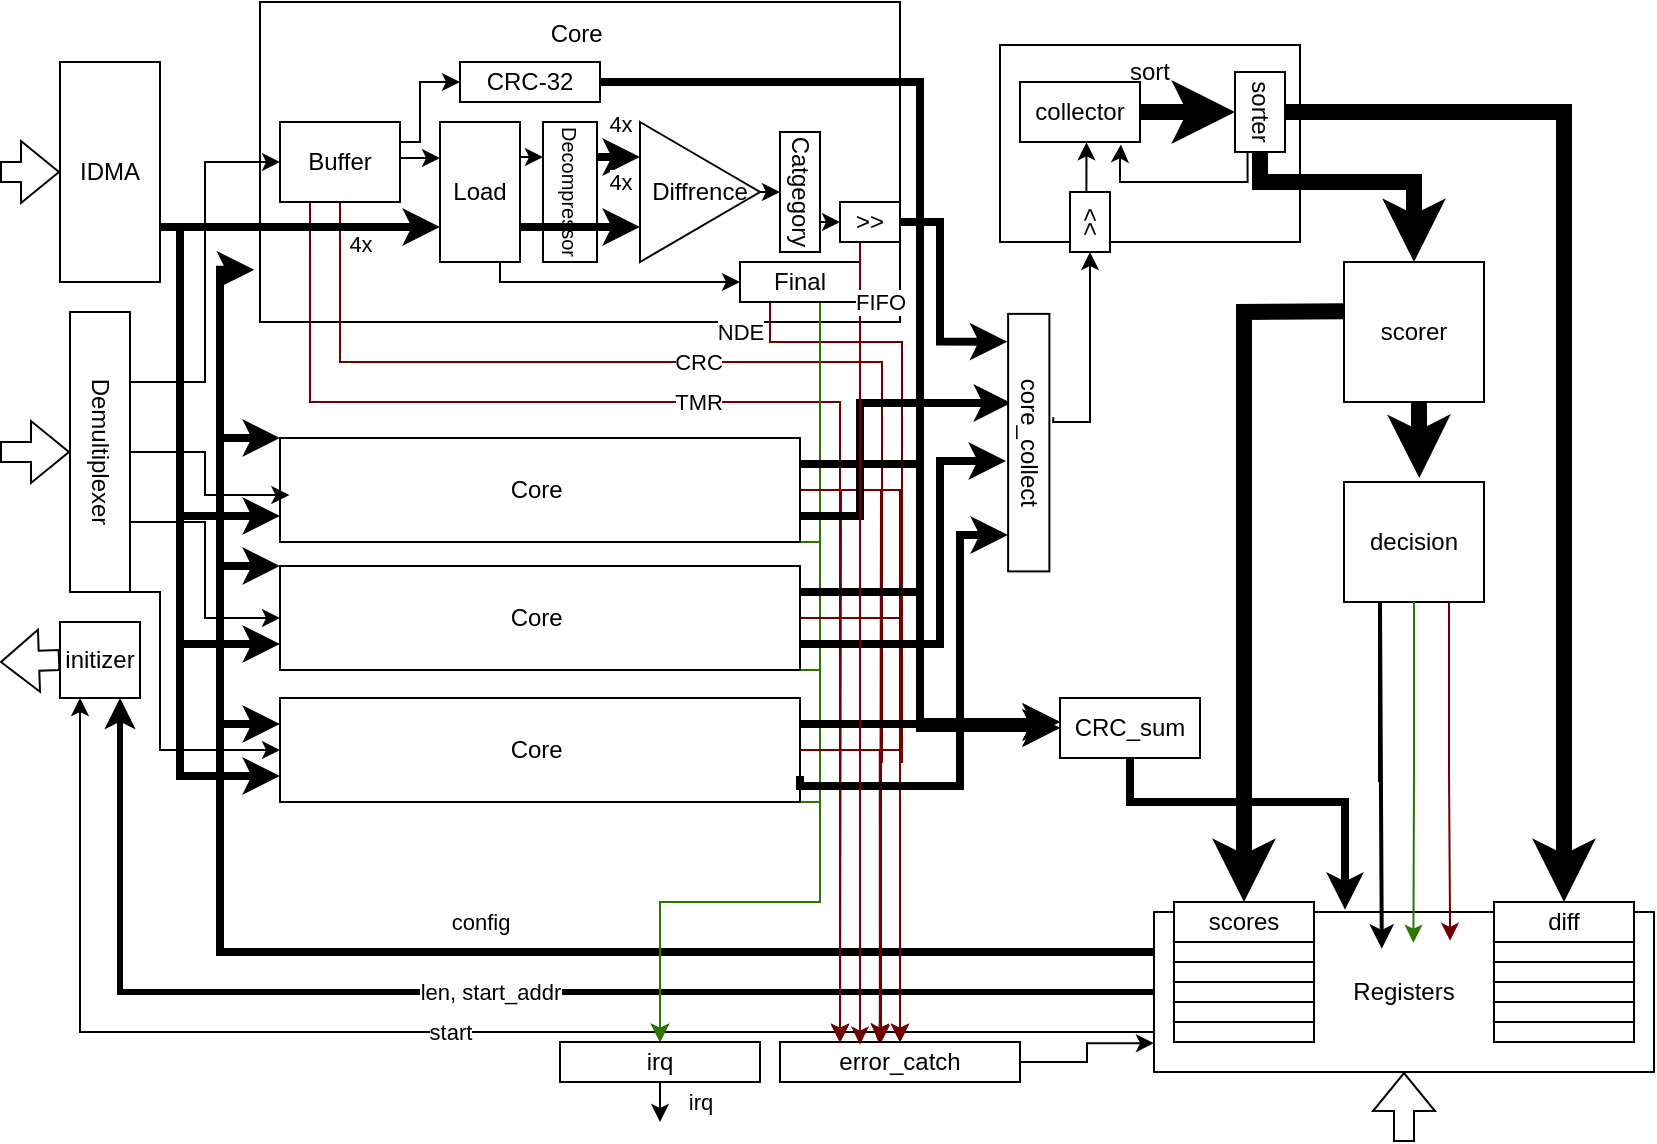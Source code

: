 <mxfile version="23.1.5" type="device">
  <diagram name="Strona-1" id="WXaSy0kc8hUYeSN_kpiZ">
    <mxGraphModel dx="797" dy="532" grid="1" gridSize="10" guides="1" tooltips="1" connect="1" arrows="1" fold="1" page="1" pageScale="1" pageWidth="827" pageHeight="583" math="0" shadow="0">
      <root>
        <mxCell id="0" />
        <mxCell id="1" parent="0" />
        <mxCell id="qXCgFIXHSSezZndKWwVs-121" style="edgeStyle=orthogonalEdgeStyle;rounded=0;orthogonalLoop=1;jettySize=auto;html=1;exitX=1;exitY=0.5;exitDx=0;exitDy=0;entryX=0.421;entryY=0.025;entryDx=0;entryDy=0;entryPerimeter=0;fillColor=#a20025;strokeColor=#6F0000;" edge="1" parent="1" source="qXCgFIXHSSezZndKWwVs-106" target="qXCgFIXHSSezZndKWwVs-91">
          <mxGeometry relative="1" as="geometry" />
        </mxCell>
        <mxCell id="qXCgFIXHSSezZndKWwVs-96" value="len, start_addr" style="edgeStyle=orthogonalEdgeStyle;rounded=0;orthogonalLoop=1;jettySize=auto;html=1;exitX=0;exitY=0.5;exitDx=0;exitDy=0;entryX=0.75;entryY=1;entryDx=0;entryDy=0;strokeWidth=3;" edge="1" parent="1" source="qXCgFIXHSSezZndKWwVs-83" target="qXCgFIXHSSezZndKWwVs-89">
          <mxGeometry x="0.001" relative="1" as="geometry">
            <mxPoint as="offset" />
          </mxGeometry>
        </mxCell>
        <mxCell id="qXCgFIXHSSezZndKWwVs-98" value="start" style="edgeStyle=orthogonalEdgeStyle;rounded=0;orthogonalLoop=1;jettySize=auto;html=1;exitX=0;exitY=0.75;exitDx=0;exitDy=0;entryX=0.25;entryY=1;entryDx=0;entryDy=0;" edge="1" parent="1" source="qXCgFIXHSSezZndKWwVs-83" target="qXCgFIXHSSezZndKWwVs-89">
          <mxGeometry relative="1" as="geometry" />
        </mxCell>
        <mxCell id="qXCgFIXHSSezZndKWwVs-103" style="edgeStyle=orthogonalEdgeStyle;rounded=0;orthogonalLoop=1;jettySize=auto;html=1;exitX=0;exitY=0.25;exitDx=0;exitDy=0;entryX=-0.009;entryY=0.837;entryDx=0;entryDy=0;strokeWidth=4;entryPerimeter=0;" edge="1" parent="1" source="qXCgFIXHSSezZndKWwVs-83" target="qXCgFIXHSSezZndKWwVs-3">
          <mxGeometry relative="1" as="geometry">
            <Array as="points">
              <mxPoint x="110" y="485" />
              <mxPoint x="110" y="144" />
            </Array>
          </mxGeometry>
        </mxCell>
        <mxCell id="qXCgFIXHSSezZndKWwVs-104" value="config" style="edgeLabel;html=1;align=center;verticalAlign=middle;resizable=0;points=[];" vertex="1" connectable="0" parent="qXCgFIXHSSezZndKWwVs-103">
          <mxGeometry x="-0.167" y="-2" relative="1" as="geometry">
            <mxPoint x="6" y="-13" as="offset" />
          </mxGeometry>
        </mxCell>
        <mxCell id="qXCgFIXHSSezZndKWwVs-111" style="edgeStyle=orthogonalEdgeStyle;rounded=0;orthogonalLoop=1;jettySize=auto;html=1;exitX=0;exitY=0.25;exitDx=0;exitDy=0;entryX=0;entryY=0;entryDx=0;entryDy=0;strokeWidth=4;" edge="1" parent="1" source="qXCgFIXHSSezZndKWwVs-83" target="qXCgFIXHSSezZndKWwVs-105">
          <mxGeometry relative="1" as="geometry">
            <Array as="points">
              <mxPoint x="110" y="485" />
              <mxPoint x="110" y="228" />
            </Array>
          </mxGeometry>
        </mxCell>
        <mxCell id="qXCgFIXHSSezZndKWwVs-112" style="edgeStyle=orthogonalEdgeStyle;rounded=0;orthogonalLoop=1;jettySize=auto;html=1;exitX=0;exitY=0.25;exitDx=0;exitDy=0;entryX=0;entryY=0;entryDx=0;entryDy=0;strokeWidth=4;" edge="1" parent="1" source="qXCgFIXHSSezZndKWwVs-83" target="qXCgFIXHSSezZndKWwVs-106">
          <mxGeometry relative="1" as="geometry">
            <Array as="points">
              <mxPoint x="110" y="485" />
              <mxPoint x="110" y="292" />
            </Array>
          </mxGeometry>
        </mxCell>
        <mxCell id="qXCgFIXHSSezZndKWwVs-113" style="edgeStyle=orthogonalEdgeStyle;rounded=0;orthogonalLoop=1;jettySize=auto;html=1;exitX=0;exitY=0.25;exitDx=0;exitDy=0;entryX=0;entryY=0.25;entryDx=0;entryDy=0;strokeWidth=4;" edge="1" parent="1" source="qXCgFIXHSSezZndKWwVs-83" target="qXCgFIXHSSezZndKWwVs-107">
          <mxGeometry relative="1" as="geometry">
            <Array as="points">
              <mxPoint x="110" y="485" />
              <mxPoint x="110" y="371" />
            </Array>
          </mxGeometry>
        </mxCell>
        <mxCell id="qXCgFIXHSSezZndKWwVs-83" value="Registers" style="rounded=0;whiteSpace=wrap;html=1;" vertex="1" parent="1">
          <mxGeometry x="577" y="465" width="250" height="80" as="geometry" />
        </mxCell>
        <mxCell id="qXCgFIXHSSezZndKWwVs-50" value="sort&lt;br&gt;&lt;br&gt;&lt;div&gt;&lt;br&gt;&lt;/div&gt;&lt;div&gt;&lt;br&gt;&lt;/div&gt;&lt;div&gt;&lt;br&gt;&lt;/div&gt;&lt;div&gt;&lt;br&gt;&lt;/div&gt;" style="rounded=0;whiteSpace=wrap;html=1;" vertex="1" parent="1">
          <mxGeometry x="500" y="31.5" width="150" height="98.5" as="geometry" />
        </mxCell>
        <mxCell id="qXCgFIXHSSezZndKWwVs-130" style="edgeStyle=orthogonalEdgeStyle;rounded=0;orthogonalLoop=1;jettySize=auto;html=1;exitX=1;exitY=0.75;exitDx=0;exitDy=0;entryX=0;entryY=0.75;entryDx=0;entryDy=0;strokeWidth=4;" edge="1" parent="1" source="qXCgFIXHSSezZndKWwVs-1" target="qXCgFIXHSSezZndKWwVs-105">
          <mxGeometry relative="1" as="geometry">
            <Array as="points">
              <mxPoint x="90" y="123" />
              <mxPoint x="90" y="267" />
            </Array>
          </mxGeometry>
        </mxCell>
        <mxCell id="qXCgFIXHSSezZndKWwVs-131" style="edgeStyle=orthogonalEdgeStyle;rounded=0;orthogonalLoop=1;jettySize=auto;html=1;exitX=1;exitY=0.75;exitDx=0;exitDy=0;entryX=0;entryY=0.75;entryDx=0;entryDy=0;strokeWidth=4;" edge="1" parent="1" source="qXCgFIXHSSezZndKWwVs-1" target="qXCgFIXHSSezZndKWwVs-106">
          <mxGeometry relative="1" as="geometry">
            <Array as="points">
              <mxPoint x="90" y="123" />
              <mxPoint x="90" y="331" />
            </Array>
          </mxGeometry>
        </mxCell>
        <mxCell id="qXCgFIXHSSezZndKWwVs-133" style="edgeStyle=orthogonalEdgeStyle;rounded=0;orthogonalLoop=1;jettySize=auto;html=1;exitX=1;exitY=0.75;exitDx=0;exitDy=0;entryX=0;entryY=0.75;entryDx=0;entryDy=0;strokeWidth=4;" edge="1" parent="1" source="qXCgFIXHSSezZndKWwVs-1" target="qXCgFIXHSSezZndKWwVs-107">
          <mxGeometry relative="1" as="geometry">
            <Array as="points">
              <mxPoint x="90" y="123" />
              <mxPoint x="90" y="397" />
            </Array>
          </mxGeometry>
        </mxCell>
        <mxCell id="qXCgFIXHSSezZndKWwVs-1" value="IDMA" style="rounded=0;whiteSpace=wrap;html=1;" vertex="1" parent="1">
          <mxGeometry x="30" y="40" width="50" height="110" as="geometry" />
        </mxCell>
        <mxCell id="qXCgFIXHSSezZndKWwVs-2" value="" style="shape=flexArrow;endArrow=classic;html=1;rounded=0;entryX=0;entryY=0.5;entryDx=0;entryDy=0;" edge="1" parent="1" target="qXCgFIXHSSezZndKWwVs-1">
          <mxGeometry width="50" height="50" relative="1" as="geometry">
            <mxPoint y="95" as="sourcePoint" />
            <mxPoint x="230" y="180" as="targetPoint" />
          </mxGeometry>
        </mxCell>
        <mxCell id="qXCgFIXHSSezZndKWwVs-3" value="Core&amp;nbsp;&lt;br&gt;&lt;div&gt;&lt;br&gt;&lt;/div&gt;&lt;div&gt;&lt;br&gt;&lt;/div&gt;&lt;div&gt;&lt;br&gt;&lt;/div&gt;&lt;div&gt;&lt;br&gt;&lt;/div&gt;&lt;div&gt;\&lt;/div&gt;&lt;div&gt;&lt;br&gt;&lt;/div&gt;&lt;div&gt;&lt;br&gt;&lt;/div&gt;&lt;div&gt;&lt;br&gt;&lt;/div&gt;&lt;div&gt;&lt;br&gt;&lt;/div&gt;" style="rounded=0;whiteSpace=wrap;html=1;" vertex="1" parent="1">
          <mxGeometry x="130" y="10" width="320" height="160" as="geometry" />
        </mxCell>
        <mxCell id="qXCgFIXHSSezZndKWwVs-28" style="edgeStyle=orthogonalEdgeStyle;rounded=0;orthogonalLoop=1;jettySize=auto;html=1;exitX=0.75;exitY=1;exitDx=0;exitDy=0;entryX=0;entryY=0.5;entryDx=0;entryDy=0;" edge="1" parent="1" source="qXCgFIXHSSezZndKWwVs-4" target="qXCgFIXHSSezZndKWwVs-26">
          <mxGeometry relative="1" as="geometry">
            <Array as="points">
              <mxPoint x="250" y="150" />
            </Array>
          </mxGeometry>
        </mxCell>
        <mxCell id="qXCgFIXHSSezZndKWwVs-47" style="edgeStyle=orthogonalEdgeStyle;rounded=0;orthogonalLoop=1;jettySize=auto;html=1;exitX=1;exitY=0.25;exitDx=0;exitDy=0;entryX=0.25;entryY=1;entryDx=0;entryDy=0;" edge="1" parent="1" source="qXCgFIXHSSezZndKWwVs-4" target="qXCgFIXHSSezZndKWwVs-6">
          <mxGeometry relative="1" as="geometry" />
        </mxCell>
        <mxCell id="qXCgFIXHSSezZndKWwVs-4" value="Load" style="rounded=0;whiteSpace=wrap;html=1;" vertex="1" parent="1">
          <mxGeometry x="220" y="70" width="40" height="70" as="geometry" />
        </mxCell>
        <mxCell id="qXCgFIXHSSezZndKWwVs-12" style="edgeStyle=orthogonalEdgeStyle;rounded=0;orthogonalLoop=1;jettySize=auto;html=1;exitX=1;exitY=0.5;exitDx=0;exitDy=0;entryX=0;entryY=0.25;entryDx=0;entryDy=0;" edge="1" parent="1" source="qXCgFIXHSSezZndKWwVs-5" target="qXCgFIXHSSezZndKWwVs-4">
          <mxGeometry relative="1" as="geometry">
            <Array as="points">
              <mxPoint x="200" y="88" />
              <mxPoint x="220" y="88" />
            </Array>
          </mxGeometry>
        </mxCell>
        <mxCell id="qXCgFIXHSSezZndKWwVs-22" style="edgeStyle=orthogonalEdgeStyle;rounded=0;orthogonalLoop=1;jettySize=auto;html=1;exitX=1;exitY=0.25;exitDx=0;exitDy=0;entryX=0;entryY=0.5;entryDx=0;entryDy=0;" edge="1" parent="1" source="qXCgFIXHSSezZndKWwVs-5" target="qXCgFIXHSSezZndKWwVs-21">
          <mxGeometry relative="1" as="geometry">
            <Array as="points">
              <mxPoint x="210" y="80" />
              <mxPoint x="210" y="50" />
            </Array>
          </mxGeometry>
        </mxCell>
        <mxCell id="qXCgFIXHSSezZndKWwVs-29" value="TMR" style="edgeStyle=orthogonalEdgeStyle;rounded=0;orthogonalLoop=1;jettySize=auto;html=1;exitX=0.25;exitY=1;exitDx=0;exitDy=0;fillColor=#a20025;strokeColor=#6F0000;entryX=0.25;entryY=0;entryDx=0;entryDy=0;" edge="1" parent="1" source="qXCgFIXHSSezZndKWwVs-5" target="qXCgFIXHSSezZndKWwVs-91">
          <mxGeometry x="-0.143" relative="1" as="geometry">
            <mxPoint x="430" y="360" as="targetPoint" />
            <Array as="points">
              <mxPoint x="155" y="210" />
              <mxPoint x="420" y="210" />
            </Array>
            <mxPoint as="offset" />
          </mxGeometry>
        </mxCell>
        <mxCell id="qXCgFIXHSSezZndKWwVs-86" value="CRC" style="edgeStyle=orthogonalEdgeStyle;rounded=0;orthogonalLoop=1;jettySize=auto;html=1;exitX=0.5;exitY=1;exitDx=0;exitDy=0;fillColor=#a20025;strokeColor=#6F0000;entryX=0.409;entryY=-0.008;entryDx=0;entryDy=0;entryPerimeter=0;" edge="1" parent="1" source="qXCgFIXHSSezZndKWwVs-5" target="qXCgFIXHSSezZndKWwVs-91">
          <mxGeometry x="-0.252" relative="1" as="geometry">
            <mxPoint x="440" y="480" as="targetPoint" />
            <Array as="points">
              <mxPoint x="170" y="190" />
              <mxPoint x="441" y="190" />
              <mxPoint x="441" y="390" />
              <mxPoint x="440" y="390" />
              <mxPoint x="440" y="520" />
            </Array>
            <mxPoint as="offset" />
          </mxGeometry>
        </mxCell>
        <mxCell id="qXCgFIXHSSezZndKWwVs-5" value="Buffer" style="rounded=0;whiteSpace=wrap;html=1;" vertex="1" parent="1">
          <mxGeometry x="140" y="70" width="60" height="40" as="geometry" />
        </mxCell>
        <mxCell id="qXCgFIXHSSezZndKWwVs-48" value="4x" style="edgeStyle=orthogonalEdgeStyle;rounded=0;orthogonalLoop=1;jettySize=auto;html=1;exitX=0.25;exitY=0;exitDx=0;exitDy=0;entryX=0;entryY=0.25;entryDx=0;entryDy=0;strokeWidth=4;" edge="1" parent="1" source="qXCgFIXHSSezZndKWwVs-6" target="qXCgFIXHSSezZndKWwVs-17">
          <mxGeometry x="0.07" y="18" relative="1" as="geometry">
            <mxPoint y="1" as="offset" />
          </mxGeometry>
        </mxCell>
        <mxCell id="qXCgFIXHSSezZndKWwVs-6" value="&lt;font style=&quot;font-size: 10px;&quot;&gt;Decompressor&lt;/font&gt;" style="rounded=0;whiteSpace=wrap;html=1;rotation=90;" vertex="1" parent="1">
          <mxGeometry x="250" y="91.5" width="70" height="27" as="geometry" />
        </mxCell>
        <mxCell id="qXCgFIXHSSezZndKWwVs-7" value="4x" style="endArrow=classic;html=1;rounded=0;exitX=1;exitY=0.75;exitDx=0;exitDy=0;entryX=0;entryY=0.75;entryDx=0;entryDy=0;strokeWidth=4;" edge="1" parent="1" source="qXCgFIXHSSezZndKWwVs-1" target="qXCgFIXHSSezZndKWwVs-4">
          <mxGeometry x="0.429" y="-7" width="50" height="50" relative="1" as="geometry">
            <mxPoint x="40" y="122.5" as="sourcePoint" />
            <mxPoint x="230" y="220" as="targetPoint" />
            <mxPoint y="1" as="offset" />
          </mxGeometry>
        </mxCell>
        <mxCell id="qXCgFIXHSSezZndKWwVs-10" style="edgeStyle=orthogonalEdgeStyle;rounded=0;orthogonalLoop=1;jettySize=auto;html=1;exitX=0.25;exitY=0;exitDx=0;exitDy=0;entryX=0;entryY=0.5;entryDx=0;entryDy=0;" edge="1" parent="1" source="qXCgFIXHSSezZndKWwVs-8" target="qXCgFIXHSSezZndKWwVs-5">
          <mxGeometry relative="1" as="geometry" />
        </mxCell>
        <mxCell id="qXCgFIXHSSezZndKWwVs-109" style="edgeStyle=orthogonalEdgeStyle;rounded=0;orthogonalLoop=1;jettySize=auto;html=1;exitX=0.75;exitY=0;exitDx=0;exitDy=0;entryX=0;entryY=0.5;entryDx=0;entryDy=0;" edge="1" parent="1" source="qXCgFIXHSSezZndKWwVs-8" target="qXCgFIXHSSezZndKWwVs-106">
          <mxGeometry relative="1" as="geometry" />
        </mxCell>
        <mxCell id="qXCgFIXHSSezZndKWwVs-110" style="edgeStyle=orthogonalEdgeStyle;rounded=0;orthogonalLoop=1;jettySize=auto;html=1;exitX=1;exitY=0;exitDx=0;exitDy=0;entryX=0;entryY=0.5;entryDx=0;entryDy=0;" edge="1" parent="1" source="qXCgFIXHSSezZndKWwVs-8" target="qXCgFIXHSSezZndKWwVs-107">
          <mxGeometry relative="1" as="geometry">
            <Array as="points">
              <mxPoint x="80" y="305" />
              <mxPoint x="80" y="384" />
            </Array>
          </mxGeometry>
        </mxCell>
        <mxCell id="qXCgFIXHSSezZndKWwVs-8" value="Demultiplexer" style="rounded=0;whiteSpace=wrap;html=1;rotation=90;" vertex="1" parent="1">
          <mxGeometry x="-20" y="220" width="140" height="30" as="geometry" />
        </mxCell>
        <mxCell id="qXCgFIXHSSezZndKWwVs-9" value="" style="shape=flexArrow;endArrow=classic;html=1;rounded=0;entryX=0.5;entryY=1;entryDx=0;entryDy=0;" edge="1" parent="1" target="qXCgFIXHSSezZndKWwVs-8">
          <mxGeometry width="50" height="50" relative="1" as="geometry">
            <mxPoint y="235" as="sourcePoint" />
            <mxPoint x="20" y="234.71" as="targetPoint" />
          </mxGeometry>
        </mxCell>
        <mxCell id="qXCgFIXHSSezZndKWwVs-23" style="edgeStyle=orthogonalEdgeStyle;rounded=0;orthogonalLoop=1;jettySize=auto;html=1;exitX=1;exitY=0.5;exitDx=0;exitDy=0;entryX=0.5;entryY=1;entryDx=0;entryDy=0;" edge="1" parent="1" source="qXCgFIXHSSezZndKWwVs-17" target="qXCgFIXHSSezZndKWwVs-20">
          <mxGeometry relative="1" as="geometry" />
        </mxCell>
        <mxCell id="qXCgFIXHSSezZndKWwVs-17" value="Diffrence" style="triangle;whiteSpace=wrap;html=1;" vertex="1" parent="1">
          <mxGeometry x="320" y="70" width="60" height="70" as="geometry" />
        </mxCell>
        <mxCell id="qXCgFIXHSSezZndKWwVs-39" style="edgeStyle=orthogonalEdgeStyle;rounded=0;orthogonalLoop=1;jettySize=auto;html=1;entryX=0.108;entryY=1.019;entryDx=0;entryDy=0;strokeWidth=4;entryPerimeter=0;" edge="1" parent="1" target="qXCgFIXHSSezZndKWwVs-44">
          <mxGeometry relative="1" as="geometry">
            <mxPoint x="450" y="120" as="sourcePoint" />
            <mxPoint x="490" y="180" as="targetPoint" />
            <Array as="points">
              <mxPoint x="470" y="120" />
              <mxPoint x="470" y="180" />
            </Array>
          </mxGeometry>
        </mxCell>
        <mxCell id="qXCgFIXHSSezZndKWwVs-153" style="edgeStyle=orthogonalEdgeStyle;rounded=0;orthogonalLoop=1;jettySize=auto;html=1;exitX=0.75;exitY=0;exitDx=0;exitDy=0;entryX=0;entryY=0.5;entryDx=0;entryDy=0;" edge="1" parent="1" source="qXCgFIXHSSezZndKWwVs-20" target="qXCgFIXHSSezZndKWwVs-152">
          <mxGeometry relative="1" as="geometry" />
        </mxCell>
        <mxCell id="qXCgFIXHSSezZndKWwVs-20" value="Catgegory" style="rounded=0;whiteSpace=wrap;html=1;rotation=90;" vertex="1" parent="1">
          <mxGeometry x="370" y="95" width="60" height="20" as="geometry" />
        </mxCell>
        <mxCell id="qXCgFIXHSSezZndKWwVs-85" style="edgeStyle=orthogonalEdgeStyle;rounded=0;orthogonalLoop=1;jettySize=auto;html=1;exitX=1;exitY=0.5;exitDx=0;exitDy=0;strokeWidth=4;" edge="1" parent="1" source="qXCgFIXHSSezZndKWwVs-21">
          <mxGeometry relative="1" as="geometry">
            <mxPoint x="530" y="370" as="targetPoint" />
            <Array as="points">
              <mxPoint x="460" y="50" />
              <mxPoint x="460" y="370" />
              <mxPoint x="520" y="370" />
            </Array>
          </mxGeometry>
        </mxCell>
        <mxCell id="qXCgFIXHSSezZndKWwVs-21" value="CRC-32" style="rounded=0;whiteSpace=wrap;html=1;" vertex="1" parent="1">
          <mxGeometry x="230" y="40" width="70" height="20" as="geometry" />
        </mxCell>
        <mxCell id="qXCgFIXHSSezZndKWwVs-30" style="edgeStyle=orthogonalEdgeStyle;rounded=0;orthogonalLoop=1;jettySize=auto;html=1;exitX=0.25;exitY=1;exitDx=0;exitDy=0;fillColor=#a20025;strokeColor=#6F0000;entryX=0.5;entryY=0;entryDx=0;entryDy=0;" edge="1" parent="1" source="qXCgFIXHSSezZndKWwVs-26" target="qXCgFIXHSSezZndKWwVs-91">
          <mxGeometry relative="1" as="geometry">
            <mxPoint x="450" y="530" as="targetPoint" />
            <Array as="points">
              <mxPoint x="385" y="180" />
              <mxPoint x="451" y="180" />
              <mxPoint x="451" y="390" />
              <mxPoint x="450" y="390" />
            </Array>
          </mxGeometry>
        </mxCell>
        <mxCell id="qXCgFIXHSSezZndKWwVs-87" value="NDE" style="edgeLabel;html=1;align=center;verticalAlign=middle;resizable=0;points=[];" vertex="1" connectable="0" parent="qXCgFIXHSSezZndKWwVs-30">
          <mxGeometry x="-0.278" relative="1" as="geometry">
            <mxPoint x="-81" y="-77" as="offset" />
          </mxGeometry>
        </mxCell>
        <mxCell id="qXCgFIXHSSezZndKWwVs-136" style="edgeStyle=orthogonalEdgeStyle;rounded=0;orthogonalLoop=1;jettySize=auto;html=1;exitX=0.5;exitY=1;exitDx=0;exitDy=0;entryX=0.5;entryY=0;entryDx=0;entryDy=0;fillColor=#60a917;strokeColor=#2D7600;" edge="1" parent="1" source="qXCgFIXHSSezZndKWwVs-26" target="qXCgFIXHSSezZndKWwVs-134">
          <mxGeometry relative="1" as="geometry">
            <Array as="points">
              <mxPoint x="410" y="160" />
              <mxPoint x="410" y="460" />
              <mxPoint x="330" y="460" />
            </Array>
          </mxGeometry>
        </mxCell>
        <mxCell id="qXCgFIXHSSezZndKWwVs-26" value="Final" style="rounded=0;whiteSpace=wrap;html=1;" vertex="1" parent="1">
          <mxGeometry x="370" y="140" width="60" height="20" as="geometry" />
        </mxCell>
        <mxCell id="qXCgFIXHSSezZndKWwVs-43" style="edgeStyle=orthogonalEdgeStyle;rounded=0;orthogonalLoop=1;jettySize=auto;html=1;exitX=0.401;exitY=-0.094;exitDx=0;exitDy=0;entryX=0;entryY=0.5;entryDx=0;entryDy=0;exitPerimeter=0;" edge="1" parent="1" source="qXCgFIXHSSezZndKWwVs-44" target="qXCgFIXHSSezZndKWwVs-158">
          <mxGeometry relative="1" as="geometry">
            <mxPoint x="520" y="272" as="sourcePoint" />
            <mxPoint x="540" y="220" as="targetPoint" />
            <Array as="points">
              <mxPoint x="527" y="220" />
              <mxPoint x="545" y="220" />
            </Array>
          </mxGeometry>
        </mxCell>
        <mxCell id="qXCgFIXHSSezZndKWwVs-49" value="4x" style="edgeStyle=orthogonalEdgeStyle;rounded=0;orthogonalLoop=1;jettySize=auto;html=1;exitX=1;exitY=0.75;exitDx=0;exitDy=0;entryX=0;entryY=0.75;entryDx=0;entryDy=0;strokeWidth=4;" edge="1" parent="1" source="qXCgFIXHSSezZndKWwVs-4" target="qXCgFIXHSSezZndKWwVs-17">
          <mxGeometry x="0.667" y="23" relative="1" as="geometry">
            <mxPoint as="offset" />
          </mxGeometry>
        </mxCell>
        <mxCell id="qXCgFIXHSSezZndKWwVs-54" style="edgeStyle=orthogonalEdgeStyle;rounded=0;orthogonalLoop=1;jettySize=auto;html=1;exitX=1;exitY=0.5;exitDx=0;exitDy=0;entryX=0.5;entryY=1;entryDx=0;entryDy=0;strokeWidth=8;" edge="1" parent="1" source="qXCgFIXHSSezZndKWwVs-52" target="qXCgFIXHSSezZndKWwVs-53">
          <mxGeometry relative="1" as="geometry" />
        </mxCell>
        <mxCell id="qXCgFIXHSSezZndKWwVs-52" value="collector" style="rounded=0;whiteSpace=wrap;html=1;" vertex="1" parent="1">
          <mxGeometry x="510" y="50" width="60" height="30" as="geometry" />
        </mxCell>
        <mxCell id="qXCgFIXHSSezZndKWwVs-55" style="edgeStyle=orthogonalEdgeStyle;rounded=0;orthogonalLoop=1;jettySize=auto;html=1;exitX=1;exitY=0.75;exitDx=0;exitDy=0;entryX=0.841;entryY=1.041;entryDx=0;entryDy=0;entryPerimeter=0;" edge="1" parent="1" source="qXCgFIXHSSezZndKWwVs-53" target="qXCgFIXHSSezZndKWwVs-52">
          <mxGeometry relative="1" as="geometry">
            <Array as="points">
              <mxPoint x="624" y="100" />
              <mxPoint x="560" y="100" />
              <mxPoint x="560" y="90" />
              <mxPoint x="561" y="90" />
            </Array>
          </mxGeometry>
        </mxCell>
        <mxCell id="qXCgFIXHSSezZndKWwVs-58" style="edgeStyle=orthogonalEdgeStyle;rounded=0;orthogonalLoop=1;jettySize=auto;html=1;exitX=1;exitY=0.5;exitDx=0;exitDy=0;entryX=0.5;entryY=0;entryDx=0;entryDy=0;strokeWidth=8;" edge="1" parent="1" source="qXCgFIXHSSezZndKWwVs-53" target="qXCgFIXHSSezZndKWwVs-56">
          <mxGeometry relative="1" as="geometry">
            <Array as="points">
              <mxPoint x="630" y="100" />
              <mxPoint x="707" y="100" />
            </Array>
          </mxGeometry>
        </mxCell>
        <mxCell id="qXCgFIXHSSezZndKWwVs-82" style="edgeStyle=orthogonalEdgeStyle;rounded=0;orthogonalLoop=1;jettySize=auto;html=1;exitX=0.5;exitY=0;exitDx=0;exitDy=0;entryX=0.5;entryY=0;entryDx=0;entryDy=0;strokeWidth=8;" edge="1" parent="1" source="qXCgFIXHSSezZndKWwVs-53" target="qXCgFIXHSSezZndKWwVs-76">
          <mxGeometry relative="1" as="geometry" />
        </mxCell>
        <mxCell id="qXCgFIXHSSezZndKWwVs-53" value="sorter" style="rounded=0;whiteSpace=wrap;html=1;rotation=90;" vertex="1" parent="1">
          <mxGeometry x="610" y="52.5" width="40" height="25" as="geometry" />
        </mxCell>
        <mxCell id="qXCgFIXHSSezZndKWwVs-60" style="edgeStyle=orthogonalEdgeStyle;rounded=0;orthogonalLoop=1;jettySize=auto;html=1;exitX=0.535;exitY=0.99;exitDx=0;exitDy=0;entryX=0.538;entryY=-0.033;entryDx=0;entryDy=0;strokeWidth=8;entryPerimeter=0;exitPerimeter=0;" edge="1" parent="1" source="qXCgFIXHSSezZndKWwVs-56" target="qXCgFIXHSSezZndKWwVs-59">
          <mxGeometry relative="1" as="geometry" />
        </mxCell>
        <mxCell id="qXCgFIXHSSezZndKWwVs-56" value="scorer" style="rounded=0;whiteSpace=wrap;html=1;" vertex="1" parent="1">
          <mxGeometry x="672" y="140" width="70" height="70" as="geometry" />
        </mxCell>
        <mxCell id="qXCgFIXHSSezZndKWwVs-59" value="decision" style="rounded=0;whiteSpace=wrap;html=1;" vertex="1" parent="1">
          <mxGeometry x="672" y="250" width="70" height="60" as="geometry" />
        </mxCell>
        <mxCell id="qXCgFIXHSSezZndKWwVs-62" value="scores" style="rounded=0;whiteSpace=wrap;html=1;" vertex="1" parent="1">
          <mxGeometry x="587" y="460" width="70" height="20" as="geometry" />
        </mxCell>
        <mxCell id="qXCgFIXHSSezZndKWwVs-63" value="" style="rounded=0;whiteSpace=wrap;html=1;" vertex="1" parent="1">
          <mxGeometry x="587" y="480" width="70" height="10" as="geometry" />
        </mxCell>
        <mxCell id="qXCgFIXHSSezZndKWwVs-64" value="" style="rounded=0;whiteSpace=wrap;html=1;" vertex="1" parent="1">
          <mxGeometry x="587" y="490" width="70" height="10" as="geometry" />
        </mxCell>
        <mxCell id="qXCgFIXHSSezZndKWwVs-66" value="" style="rounded=0;whiteSpace=wrap;html=1;" vertex="1" parent="1">
          <mxGeometry x="587" y="500" width="70" height="10" as="geometry" />
        </mxCell>
        <mxCell id="qXCgFIXHSSezZndKWwVs-67" value="" style="rounded=0;whiteSpace=wrap;html=1;" vertex="1" parent="1">
          <mxGeometry x="587" y="510" width="70" height="10" as="geometry" />
        </mxCell>
        <mxCell id="qXCgFIXHSSezZndKWwVs-68" value="" style="rounded=0;whiteSpace=wrap;html=1;" vertex="1" parent="1">
          <mxGeometry x="587" y="520" width="70" height="10" as="geometry" />
        </mxCell>
        <mxCell id="qXCgFIXHSSezZndKWwVs-69" value="" style="endArrow=classic;html=1;rounded=0;exitX=0;exitY=0.352;exitDx=0;exitDy=0;entryX=0.5;entryY=0;entryDx=0;entryDy=0;exitPerimeter=0;strokeWidth=8;" edge="1" parent="1" source="qXCgFIXHSSezZndKWwVs-56" target="qXCgFIXHSSezZndKWwVs-62">
          <mxGeometry width="50" height="50" relative="1" as="geometry">
            <mxPoint x="537" y="140" as="sourcePoint" />
            <mxPoint x="587" y="90" as="targetPoint" />
            <Array as="points">
              <mxPoint x="622" y="165" />
            </Array>
          </mxGeometry>
        </mxCell>
        <mxCell id="qXCgFIXHSSezZndKWwVs-73" style="edgeStyle=orthogonalEdgeStyle;rounded=0;orthogonalLoop=1;jettySize=auto;html=1;entryX=0.67;entryY=0.028;entryDx=0;entryDy=0;entryPerimeter=0;strokeWidth=2;" edge="1" parent="1">
          <mxGeometry relative="1" as="geometry">
            <mxPoint x="690" y="400" as="sourcePoint" />
            <mxPoint x="690.9" y="483.36" as="targetPoint" />
            <Array as="points">
              <mxPoint x="690" y="310" />
              <mxPoint x="691" y="310" />
            </Array>
          </mxGeometry>
        </mxCell>
        <mxCell id="qXCgFIXHSSezZndKWwVs-74" style="edgeStyle=orthogonalEdgeStyle;rounded=0;orthogonalLoop=1;jettySize=auto;html=1;exitX=0.75;exitY=1;exitDx=0;exitDy=0;entryX=0.871;entryY=-0.005;entryDx=0;entryDy=0;entryPerimeter=0;fillColor=#a20025;strokeColor=#6F0000;" edge="1" parent="1" source="qXCgFIXHSSezZndKWwVs-59">
          <mxGeometry relative="1" as="geometry">
            <mxPoint x="724.5" y="450" as="sourcePoint" />
            <mxPoint x="725.07" y="479.4" as="targetPoint" />
            <Array as="points">
              <mxPoint x="725" y="395" />
              <mxPoint x="725" y="395" />
            </Array>
          </mxGeometry>
        </mxCell>
        <mxCell id="qXCgFIXHSSezZndKWwVs-75" style="edgeStyle=orthogonalEdgeStyle;rounded=0;orthogonalLoop=1;jettySize=auto;html=1;exitX=0.5;exitY=1;exitDx=0;exitDy=0;entryX=0.763;entryY=0.003;entryDx=0;entryDy=0;entryPerimeter=0;fillColor=#60a917;strokeColor=#2D7600;" edge="1" parent="1" source="qXCgFIXHSSezZndKWwVs-59">
          <mxGeometry relative="1" as="geometry">
            <mxPoint x="707" y="450" as="sourcePoint" />
            <mxPoint x="706.71" y="480.36" as="targetPoint" />
          </mxGeometry>
        </mxCell>
        <mxCell id="qXCgFIXHSSezZndKWwVs-76" value="diff" style="rounded=0;whiteSpace=wrap;html=1;" vertex="1" parent="1">
          <mxGeometry x="747" y="460" width="70" height="20" as="geometry" />
        </mxCell>
        <mxCell id="qXCgFIXHSSezZndKWwVs-77" value="" style="rounded=0;whiteSpace=wrap;html=1;" vertex="1" parent="1">
          <mxGeometry x="747" y="480" width="70" height="10" as="geometry" />
        </mxCell>
        <mxCell id="qXCgFIXHSSezZndKWwVs-78" value="" style="rounded=0;whiteSpace=wrap;html=1;" vertex="1" parent="1">
          <mxGeometry x="747" y="490" width="70" height="10" as="geometry" />
        </mxCell>
        <mxCell id="qXCgFIXHSSezZndKWwVs-79" value="" style="rounded=0;whiteSpace=wrap;html=1;" vertex="1" parent="1">
          <mxGeometry x="747" y="500" width="70" height="10" as="geometry" />
        </mxCell>
        <mxCell id="qXCgFIXHSSezZndKWwVs-80" value="" style="rounded=0;whiteSpace=wrap;html=1;" vertex="1" parent="1">
          <mxGeometry x="747" y="510" width="70" height="10" as="geometry" />
        </mxCell>
        <mxCell id="qXCgFIXHSSezZndKWwVs-81" value="" style="rounded=0;whiteSpace=wrap;html=1;" vertex="1" parent="1">
          <mxGeometry x="747" y="520" width="70" height="10" as="geometry" />
        </mxCell>
        <mxCell id="qXCgFIXHSSezZndKWwVs-89" value="initizer" style="rounded=0;whiteSpace=wrap;html=1;" vertex="1" parent="1">
          <mxGeometry x="30" y="320" width="40" height="38" as="geometry" />
        </mxCell>
        <mxCell id="qXCgFIXHSSezZndKWwVs-91" value="error_catch" style="rounded=0;whiteSpace=wrap;html=1;" vertex="1" parent="1">
          <mxGeometry x="390" y="530" width="120" height="20" as="geometry" />
        </mxCell>
        <mxCell id="qXCgFIXHSSezZndKWwVs-92" value="" style="shape=flexArrow;endArrow=classic;html=1;rounded=0;exitX=0;exitY=0.5;exitDx=0;exitDy=0;" edge="1" parent="1" source="qXCgFIXHSSezZndKWwVs-89">
          <mxGeometry width="50" height="50" relative="1" as="geometry">
            <mxPoint x="290" y="280" as="sourcePoint" />
            <mxPoint y="340" as="targetPoint" />
          </mxGeometry>
        </mxCell>
        <mxCell id="qXCgFIXHSSezZndKWwVs-93" style="edgeStyle=orthogonalEdgeStyle;rounded=0;orthogonalLoop=1;jettySize=auto;html=1;exitX=1;exitY=0.5;exitDx=0;exitDy=0;entryX=0;entryY=0.82;entryDx=0;entryDy=0;entryPerimeter=0;" edge="1" parent="1" source="qXCgFIXHSSezZndKWwVs-91" target="qXCgFIXHSSezZndKWwVs-83">
          <mxGeometry relative="1" as="geometry" />
        </mxCell>
        <mxCell id="qXCgFIXHSSezZndKWwVs-100" value="CRC_sum" style="rounded=0;whiteSpace=wrap;html=1;" vertex="1" parent="1">
          <mxGeometry x="530" y="358" width="70" height="30" as="geometry" />
        </mxCell>
        <mxCell id="qXCgFIXHSSezZndKWwVs-101" style="edgeStyle=orthogonalEdgeStyle;rounded=0;orthogonalLoop=1;jettySize=auto;html=1;exitX=0.5;exitY=1;exitDx=0;exitDy=0;entryX=0.382;entryY=-0.014;entryDx=0;entryDy=0;entryPerimeter=0;strokeWidth=4;" edge="1" parent="1" source="qXCgFIXHSSezZndKWwVs-100" target="qXCgFIXHSSezZndKWwVs-83">
          <mxGeometry relative="1" as="geometry">
            <Array as="points">
              <mxPoint x="565" y="410" />
              <mxPoint x="673" y="410" />
            </Array>
          </mxGeometry>
        </mxCell>
        <mxCell id="qXCgFIXHSSezZndKWwVs-114" style="edgeStyle=orthogonalEdgeStyle;rounded=0;orthogonalLoop=1;jettySize=auto;html=1;exitX=1;exitY=0.25;exitDx=0;exitDy=0;entryX=0;entryY=0.5;entryDx=0;entryDy=0;strokeWidth=4;" edge="1" parent="1" source="qXCgFIXHSSezZndKWwVs-105" target="qXCgFIXHSSezZndKWwVs-100">
          <mxGeometry relative="1" as="geometry">
            <Array as="points">
              <mxPoint x="460" y="241" />
              <mxPoint x="460" y="373" />
            </Array>
          </mxGeometry>
        </mxCell>
        <mxCell id="qXCgFIXHSSezZndKWwVs-117" style="edgeStyle=orthogonalEdgeStyle;rounded=0;orthogonalLoop=1;jettySize=auto;html=1;exitX=1;exitY=0.5;exitDx=0;exitDy=0;fillColor=#a20025;strokeColor=#6F0000;" edge="1" parent="1" source="qXCgFIXHSSezZndKWwVs-105">
          <mxGeometry relative="1" as="geometry">
            <mxPoint x="420" y="530.317" as="targetPoint" />
          </mxGeometry>
        </mxCell>
        <mxCell id="qXCgFIXHSSezZndKWwVs-118" style="edgeStyle=orthogonalEdgeStyle;rounded=0;orthogonalLoop=1;jettySize=auto;html=1;exitX=1;exitY=0.5;exitDx=0;exitDy=0;fillColor=#a20025;strokeColor=#6F0000;" edge="1" parent="1" source="qXCgFIXHSSezZndKWwVs-105">
          <mxGeometry relative="1" as="geometry">
            <mxPoint x="440" y="530.0" as="targetPoint" />
          </mxGeometry>
        </mxCell>
        <mxCell id="qXCgFIXHSSezZndKWwVs-119" style="edgeStyle=orthogonalEdgeStyle;rounded=0;orthogonalLoop=1;jettySize=auto;html=1;exitX=1;exitY=0.5;exitDx=0;exitDy=0;entryX=0.5;entryY=0;entryDx=0;entryDy=0;fillColor=#a20025;strokeColor=#6F0000;" edge="1" parent="1" source="qXCgFIXHSSezZndKWwVs-105" target="qXCgFIXHSSezZndKWwVs-91">
          <mxGeometry relative="1" as="geometry" />
        </mxCell>
        <mxCell id="qXCgFIXHSSezZndKWwVs-126" style="edgeStyle=orthogonalEdgeStyle;rounded=0;orthogonalLoop=1;jettySize=auto;html=1;exitX=1;exitY=0.75;exitDx=0;exitDy=0;entryX=0.346;entryY=0.927;entryDx=0;entryDy=0;strokeWidth=4;entryPerimeter=0;" edge="1" parent="1" source="qXCgFIXHSSezZndKWwVs-105" target="qXCgFIXHSSezZndKWwVs-44">
          <mxGeometry relative="1" as="geometry">
            <mxPoint x="490" y="210" as="targetPoint" />
            <Array as="points">
              <mxPoint x="430" y="267" />
              <mxPoint x="430" y="211" />
            </Array>
          </mxGeometry>
        </mxCell>
        <mxCell id="qXCgFIXHSSezZndKWwVs-137" style="edgeStyle=orthogonalEdgeStyle;rounded=0;orthogonalLoop=1;jettySize=auto;html=1;exitX=1;exitY=1;exitDx=0;exitDy=0;entryX=0.5;entryY=0;entryDx=0;entryDy=0;fillColor=#60a917;strokeColor=#2D7600;" edge="1" parent="1" source="qXCgFIXHSSezZndKWwVs-105" target="qXCgFIXHSSezZndKWwVs-134">
          <mxGeometry relative="1" as="geometry">
            <Array as="points">
              <mxPoint x="410" y="280" />
              <mxPoint x="410" y="460" />
              <mxPoint x="330" y="460" />
            </Array>
          </mxGeometry>
        </mxCell>
        <mxCell id="qXCgFIXHSSezZndKWwVs-105" value="Core&amp;nbsp;" style="rounded=0;whiteSpace=wrap;html=1;" vertex="1" parent="1">
          <mxGeometry x="140" y="228" width="260" height="52" as="geometry" />
        </mxCell>
        <mxCell id="qXCgFIXHSSezZndKWwVs-115" style="edgeStyle=orthogonalEdgeStyle;rounded=0;orthogonalLoop=1;jettySize=auto;html=1;exitX=1;exitY=0.25;exitDx=0;exitDy=0;strokeWidth=4;" edge="1" parent="1" source="qXCgFIXHSSezZndKWwVs-106">
          <mxGeometry relative="1" as="geometry">
            <mxPoint x="530" y="370" as="targetPoint" />
            <Array as="points">
              <mxPoint x="460" y="305" />
              <mxPoint x="460" y="370" />
              <mxPoint x="530" y="370" />
            </Array>
          </mxGeometry>
        </mxCell>
        <mxCell id="qXCgFIXHSSezZndKWwVs-120" style="edgeStyle=orthogonalEdgeStyle;rounded=0;orthogonalLoop=1;jettySize=auto;html=1;exitX=1;exitY=0.5;exitDx=0;exitDy=0;entryX=0.25;entryY=0;entryDx=0;entryDy=0;fillColor=#a20025;strokeColor=#6F0000;" edge="1" parent="1" source="qXCgFIXHSSezZndKWwVs-106" target="qXCgFIXHSSezZndKWwVs-91">
          <mxGeometry relative="1" as="geometry" />
        </mxCell>
        <mxCell id="qXCgFIXHSSezZndKWwVs-122" style="edgeStyle=orthogonalEdgeStyle;rounded=0;orthogonalLoop=1;jettySize=auto;html=1;exitX=1;exitY=0.5;exitDx=0;exitDy=0;fillColor=#a20025;strokeColor=#6F0000;" edge="1" parent="1" source="qXCgFIXHSSezZndKWwVs-106" target="qXCgFIXHSSezZndKWwVs-91">
          <mxGeometry relative="1" as="geometry" />
        </mxCell>
        <mxCell id="qXCgFIXHSSezZndKWwVs-127" style="edgeStyle=orthogonalEdgeStyle;rounded=0;orthogonalLoop=1;jettySize=auto;html=1;exitX=1;exitY=0.75;exitDx=0;exitDy=0;entryX=0.571;entryY=1.05;entryDx=0;entryDy=0;strokeWidth=4;entryPerimeter=0;" edge="1" parent="1" source="qXCgFIXHSSezZndKWwVs-106" target="qXCgFIXHSSezZndKWwVs-44">
          <mxGeometry relative="1" as="geometry">
            <mxPoint x="490" y="240" as="targetPoint" />
            <Array as="points">
              <mxPoint x="470" y="331" />
              <mxPoint x="470" y="240" />
            </Array>
          </mxGeometry>
        </mxCell>
        <mxCell id="qXCgFIXHSSezZndKWwVs-138" style="edgeStyle=orthogonalEdgeStyle;rounded=0;orthogonalLoop=1;jettySize=auto;html=1;exitX=1;exitY=1;exitDx=0;exitDy=0;fillColor=#60a917;strokeColor=#2D7600;" edge="1" parent="1" source="qXCgFIXHSSezZndKWwVs-106">
          <mxGeometry relative="1" as="geometry">
            <mxPoint x="330" y="530" as="targetPoint" />
            <Array as="points">
              <mxPoint x="410" y="344" />
              <mxPoint x="410" y="460" />
              <mxPoint x="330" y="460" />
            </Array>
          </mxGeometry>
        </mxCell>
        <mxCell id="qXCgFIXHSSezZndKWwVs-106" value="Core&amp;nbsp;" style="rounded=0;whiteSpace=wrap;html=1;" vertex="1" parent="1">
          <mxGeometry x="140" y="292" width="260" height="52" as="geometry" />
        </mxCell>
        <mxCell id="qXCgFIXHSSezZndKWwVs-116" style="edgeStyle=orthogonalEdgeStyle;rounded=0;orthogonalLoop=1;jettySize=auto;html=1;exitX=1;exitY=0.25;exitDx=0;exitDy=0;entryX=0;entryY=0.5;entryDx=0;entryDy=0;strokeWidth=4;" edge="1" parent="1" source="qXCgFIXHSSezZndKWwVs-107" target="qXCgFIXHSSezZndKWwVs-100">
          <mxGeometry relative="1" as="geometry" />
        </mxCell>
        <mxCell id="qXCgFIXHSSezZndKWwVs-123" style="edgeStyle=orthogonalEdgeStyle;rounded=0;orthogonalLoop=1;jettySize=auto;html=1;exitX=1;exitY=0.5;exitDx=0;exitDy=0;entryX=0.25;entryY=0;entryDx=0;entryDy=0;fillColor=#a20025;strokeColor=#6F0000;" edge="1" parent="1" source="qXCgFIXHSSezZndKWwVs-107" target="qXCgFIXHSSezZndKWwVs-91">
          <mxGeometry relative="1" as="geometry" />
        </mxCell>
        <mxCell id="qXCgFIXHSSezZndKWwVs-125" style="edgeStyle=orthogonalEdgeStyle;rounded=0;orthogonalLoop=1;jettySize=auto;html=1;exitX=1;exitY=0.5;exitDx=0;exitDy=0;entryX=0.5;entryY=0;entryDx=0;entryDy=0;fillColor=#a20025;strokeColor=#6F0000;" edge="1" parent="1" source="qXCgFIXHSSezZndKWwVs-107" target="qXCgFIXHSSezZndKWwVs-91">
          <mxGeometry relative="1" as="geometry" />
        </mxCell>
        <mxCell id="qXCgFIXHSSezZndKWwVs-139" style="edgeStyle=orthogonalEdgeStyle;rounded=0;orthogonalLoop=1;jettySize=auto;html=1;exitX=1;exitY=1;exitDx=0;exitDy=0;entryX=0.5;entryY=0;entryDx=0;entryDy=0;fillColor=#60a917;strokeColor=#2D7600;" edge="1" parent="1" source="qXCgFIXHSSezZndKWwVs-107" target="qXCgFIXHSSezZndKWwVs-134">
          <mxGeometry relative="1" as="geometry">
            <Array as="points">
              <mxPoint x="410" y="410" />
              <mxPoint x="410" y="460" />
              <mxPoint x="330" y="460" />
            </Array>
          </mxGeometry>
        </mxCell>
        <mxCell id="qXCgFIXHSSezZndKWwVs-107" value="Core&amp;nbsp;" style="rounded=0;whiteSpace=wrap;html=1;" vertex="1" parent="1">
          <mxGeometry x="140" y="358" width="260" height="52" as="geometry" />
        </mxCell>
        <mxCell id="qXCgFIXHSSezZndKWwVs-108" style="edgeStyle=orthogonalEdgeStyle;rounded=0;orthogonalLoop=1;jettySize=auto;html=1;exitX=0.5;exitY=0;exitDx=0;exitDy=0;entryX=0.018;entryY=0.549;entryDx=0;entryDy=0;entryPerimeter=0;" edge="1" parent="1" source="qXCgFIXHSSezZndKWwVs-8" target="qXCgFIXHSSezZndKWwVs-105">
          <mxGeometry relative="1" as="geometry" />
        </mxCell>
        <mxCell id="qXCgFIXHSSezZndKWwVs-124" style="edgeStyle=orthogonalEdgeStyle;rounded=0;orthogonalLoop=1;jettySize=auto;html=1;exitX=1;exitY=0.5;exitDx=0;exitDy=0;entryX=0.416;entryY=-0.003;entryDx=0;entryDy=0;entryPerimeter=0;fillColor=#a20025;strokeColor=#6F0000;" edge="1" parent="1" source="qXCgFIXHSSezZndKWwVs-107" target="qXCgFIXHSSezZndKWwVs-91">
          <mxGeometry relative="1" as="geometry" />
        </mxCell>
        <mxCell id="qXCgFIXHSSezZndKWwVs-129" style="edgeStyle=orthogonalEdgeStyle;rounded=0;orthogonalLoop=1;jettySize=auto;html=1;exitX=1;exitY=0.75;exitDx=0;exitDy=0;entryX=0;entryY=0.5;entryDx=0;entryDy=0;strokeWidth=4;" edge="1" parent="1" source="qXCgFIXHSSezZndKWwVs-107">
          <mxGeometry relative="1" as="geometry">
            <mxPoint x="414" y="401.5" as="sourcePoint" />
            <mxPoint x="504" y="276.5" as="targetPoint" />
            <Array as="points">
              <mxPoint x="400" y="402" />
              <mxPoint x="480" y="402" />
              <mxPoint x="480" y="277" />
            </Array>
          </mxGeometry>
        </mxCell>
        <mxCell id="qXCgFIXHSSezZndKWwVs-144" value="irq" style="edgeStyle=orthogonalEdgeStyle;rounded=0;orthogonalLoop=1;jettySize=auto;html=1;exitX=0.5;exitY=1;exitDx=0;exitDy=0;" edge="1" parent="1" source="qXCgFIXHSSezZndKWwVs-134">
          <mxGeometry y="20" relative="1" as="geometry">
            <mxPoint x="330" y="570" as="targetPoint" />
            <Array as="points">
              <mxPoint x="330" y="560" />
              <mxPoint x="330" y="560" />
            </Array>
            <mxPoint as="offset" />
          </mxGeometry>
        </mxCell>
        <mxCell id="qXCgFIXHSSezZndKWwVs-134" value="irq" style="rounded=0;whiteSpace=wrap;html=1;" vertex="1" parent="1">
          <mxGeometry x="280" y="530" width="100" height="20" as="geometry" />
        </mxCell>
        <mxCell id="qXCgFIXHSSezZndKWwVs-145" value="" style="endArrow=classic;html=1;rounded=0;entryX=0.5;entryY=1;entryDx=0;entryDy=0;shape=flexArrow;" edge="1" parent="1" target="qXCgFIXHSSezZndKWwVs-83">
          <mxGeometry width="50" height="50" relative="1" as="geometry">
            <mxPoint x="702" y="580" as="sourcePoint" />
            <mxPoint x="730" y="540" as="targetPoint" />
          </mxGeometry>
        </mxCell>
        <mxCell id="qXCgFIXHSSezZndKWwVs-44" value="core_collect" style="rounded=0;whiteSpace=wrap;html=1;rotation=90;" vertex="1" parent="1">
          <mxGeometry x="450" y="220" width="128.75" height="20.63" as="geometry" />
        </mxCell>
        <mxCell id="qXCgFIXHSSezZndKWwVs-156" value="FIFO" style="edgeStyle=orthogonalEdgeStyle;rounded=0;orthogonalLoop=1;jettySize=auto;html=1;exitX=0.75;exitY=1;exitDx=0;exitDy=0;fillColor=#a20025;strokeColor=#6F0000;" edge="1" parent="1" source="qXCgFIXHSSezZndKWwVs-152">
          <mxGeometry x="-0.795" y="10" relative="1" as="geometry">
            <mxPoint x="430" y="531.27" as="targetPoint" />
            <Array as="points">
              <mxPoint x="430" y="130" />
            </Array>
            <mxPoint as="offset" />
          </mxGeometry>
        </mxCell>
        <mxCell id="qXCgFIXHSSezZndKWwVs-152" value="&amp;gt;&amp;gt;" style="rounded=0;whiteSpace=wrap;html=1;" vertex="1" parent="1">
          <mxGeometry x="420" y="110" width="30" height="20" as="geometry" />
        </mxCell>
        <mxCell id="qXCgFIXHSSezZndKWwVs-158" value="&amp;gt;&amp;gt;" style="rounded=0;whiteSpace=wrap;html=1;rotation=-90;" vertex="1" parent="1">
          <mxGeometry x="530" y="110" width="30" height="20" as="geometry" />
        </mxCell>
        <mxCell id="qXCgFIXHSSezZndKWwVs-159" style="edgeStyle=orthogonalEdgeStyle;rounded=0;orthogonalLoop=1;jettySize=auto;html=1;exitX=1;exitY=0.5;exitDx=0;exitDy=0;entryX=0.554;entryY=1.005;entryDx=0;entryDy=0;entryPerimeter=0;" edge="1" parent="1" source="qXCgFIXHSSezZndKWwVs-158" target="qXCgFIXHSSezZndKWwVs-52">
          <mxGeometry relative="1" as="geometry" />
        </mxCell>
      </root>
    </mxGraphModel>
  </diagram>
</mxfile>
